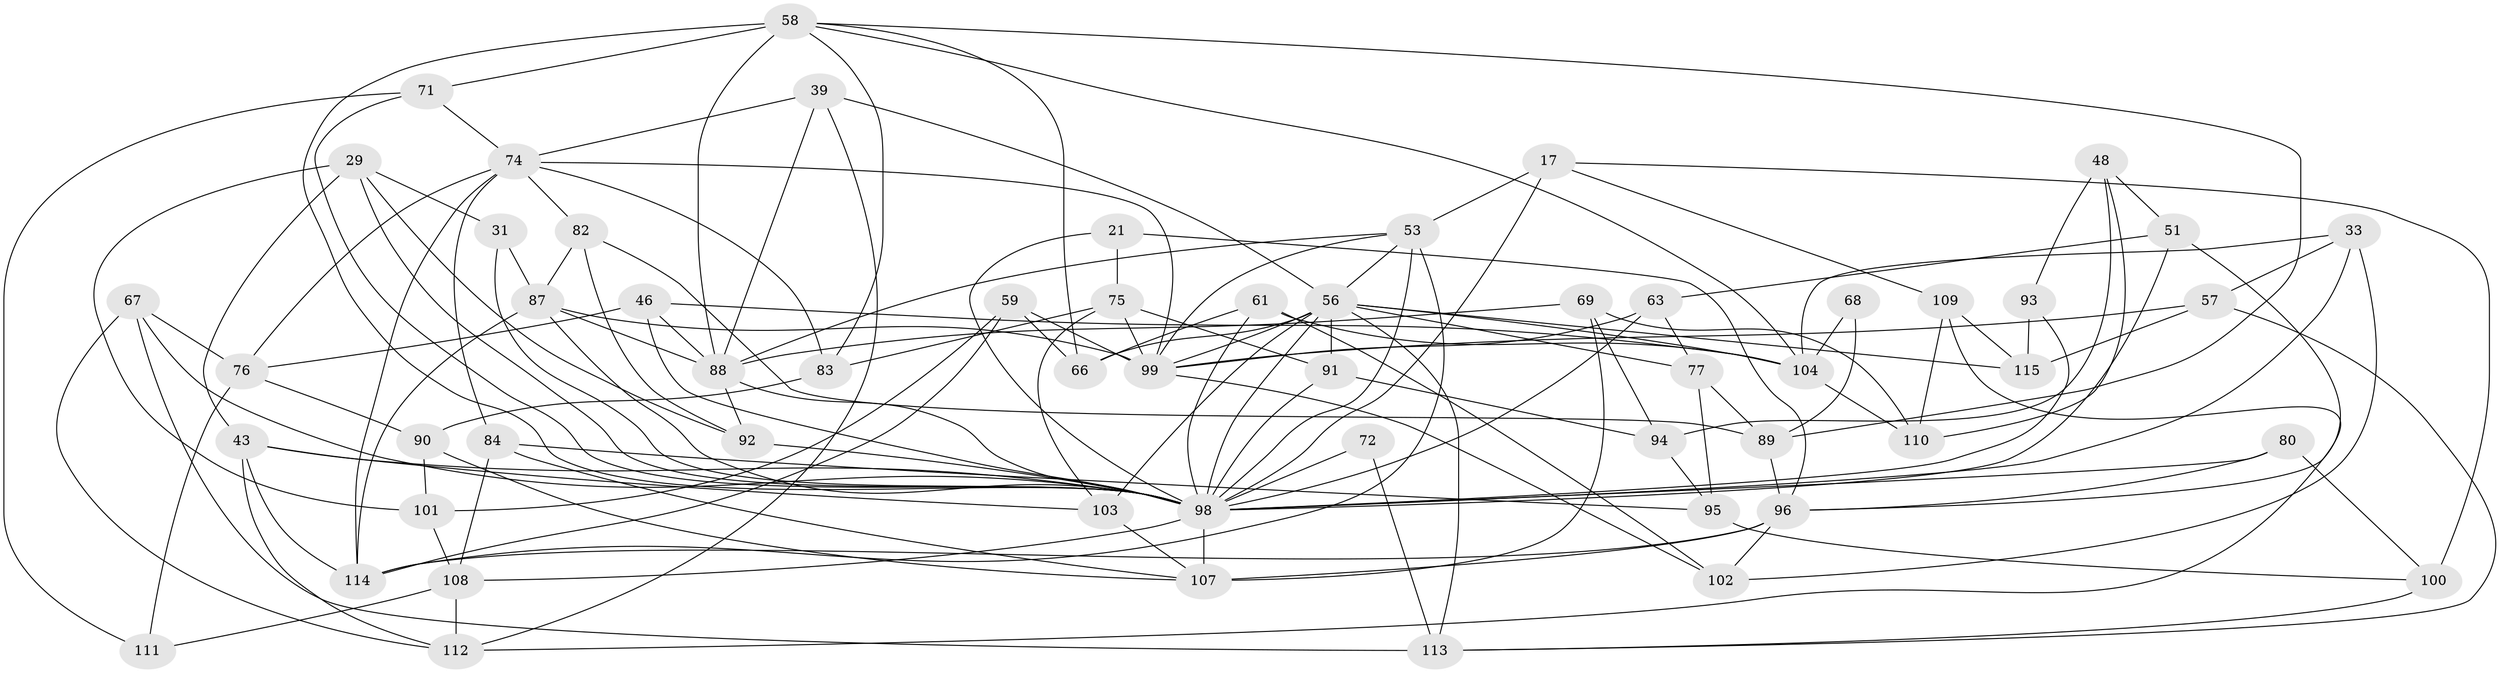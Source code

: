 // original degree distribution, {4: 1.0}
// Generated by graph-tools (version 1.1) at 2025/57/03/09/25 04:57:42]
// undirected, 57 vertices, 142 edges
graph export_dot {
graph [start="1"]
  node [color=gray90,style=filled];
  17 [super="+10"];
  21;
  29 [super="+28"];
  31;
  33;
  39;
  43 [super="+36"];
  46;
  48;
  51;
  53 [super="+37+47"];
  56 [super="+25+49+32+42+34"];
  57;
  58 [super="+27"];
  59;
  61;
  63 [super="+50"];
  66;
  67;
  68;
  69;
  71;
  72 [super="+44"];
  74 [super="+3+7"];
  75 [super="+14"];
  76 [super="+60"];
  77;
  80;
  82;
  83;
  84;
  87 [super="+54"];
  88 [super="+4+64+45"];
  89 [super="+65"];
  90;
  91;
  92;
  93;
  94;
  95;
  96 [super="+22+30"];
  98 [super="+73+79+62+85"];
  99 [super="+97"];
  100;
  101;
  102;
  103;
  104 [super="+23+81"];
  107 [super="+106"];
  108 [super="+38"];
  109;
  110;
  111;
  112 [super="+8"];
  113 [super="+26"];
  114 [super="+78"];
  115;
  17 -- 98 [weight=2];
  17 -- 109;
  17 -- 53 [weight=2];
  17 -- 100;
  21 -- 75 [weight=2];
  21 -- 96;
  21 -- 98;
  29 -- 31 [weight=2];
  29 -- 101;
  29 -- 92;
  29 -- 98;
  29 -- 43;
  31 -- 87;
  31 -- 98;
  33 -- 102;
  33 -- 57;
  33 -- 104;
  33 -- 98;
  39 -- 74;
  39 -- 112;
  39 -- 56;
  39 -- 88;
  43 -- 112;
  43 -- 103;
  43 -- 98 [weight=2];
  43 -- 114;
  46 -- 76;
  46 -- 104;
  46 -- 88;
  46 -- 98;
  48 -- 110;
  48 -- 94;
  48 -- 51;
  48 -- 93;
  51 -- 63;
  51 -- 96;
  51 -- 98;
  53 -- 88;
  53 -- 114 [weight=2];
  53 -- 56;
  53 -- 99;
  53 -- 98;
  56 -- 77;
  56 -- 91;
  56 -- 66;
  56 -- 113;
  56 -- 104 [weight=2];
  56 -- 115;
  56 -- 99 [weight=2];
  56 -- 103;
  56 -- 98 [weight=2];
  57 -- 115;
  57 -- 113;
  57 -- 99;
  58 -- 71;
  58 -- 88 [weight=2];
  58 -- 66;
  58 -- 83;
  58 -- 104;
  58 -- 89;
  58 -- 98;
  59 -- 101;
  59 -- 66;
  59 -- 99;
  59 -- 114;
  61 -- 102;
  61 -- 66;
  61 -- 104;
  61 -- 98;
  63 -- 77;
  63 -- 99 [weight=2];
  63 -- 98 [weight=2];
  67 -- 76;
  67 -- 112;
  67 -- 113;
  67 -- 98;
  68 -- 104 [weight=3];
  68 -- 89;
  69 -- 94;
  69 -- 110;
  69 -- 88;
  69 -- 107;
  71 -- 111;
  71 -- 74;
  71 -- 98;
  72 -- 113 [weight=2];
  72 -- 98 [weight=4];
  74 -- 114;
  74 -- 83;
  74 -- 84;
  74 -- 76;
  74 -- 82;
  74 -- 99;
  75 -- 103;
  75 -- 91;
  75 -- 83;
  75 -- 99;
  76 -- 111 [weight=2];
  76 -- 90;
  77 -- 95;
  77 -- 89;
  80 -- 100;
  80 -- 98 [weight=2];
  80 -- 96;
  82 -- 92;
  82 -- 87;
  82 -- 89;
  83 -- 90;
  84 -- 95;
  84 -- 107;
  84 -- 108;
  87 -- 88;
  87 -- 99 [weight=2];
  87 -- 114 [weight=2];
  87 -- 98;
  88 -- 92;
  88 -- 98 [weight=2];
  89 -- 96 [weight=2];
  90 -- 107;
  90 -- 101;
  91 -- 94;
  91 -- 98;
  92 -- 98;
  93 -- 115;
  93 -- 98 [weight=2];
  94 -- 95;
  95 -- 100;
  96 -- 114;
  96 -- 102;
  96 -- 107;
  98 -- 108;
  98 -- 107 [weight=5];
  99 -- 102;
  100 -- 113;
  101 -- 108;
  103 -- 107;
  104 -- 110;
  108 -- 111;
  108 -- 112 [weight=2];
  109 -- 110;
  109 -- 115;
  109 -- 112;
}
